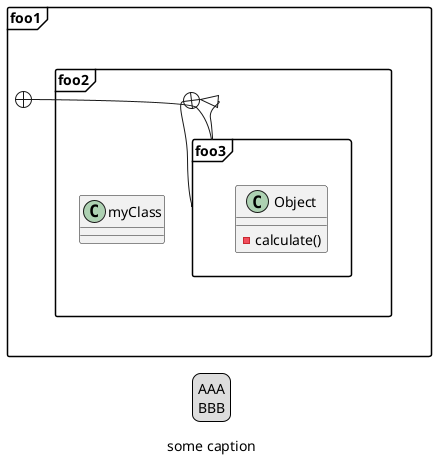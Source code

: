 @startuml
caption some caption
legend
AAA
BBB
end legend
skinparam PackageStyle frame

namespace foo1.foo2 {
    class myClass {}
}

package foo1.foo2.foo3 {
    class Object {
        - calculate()
    }
}

foo1.foo2 +-- foo1.foo2.foo3
foo1 +-- foo1.foo2.foo3
foo2 <|-- foo3

@enduml